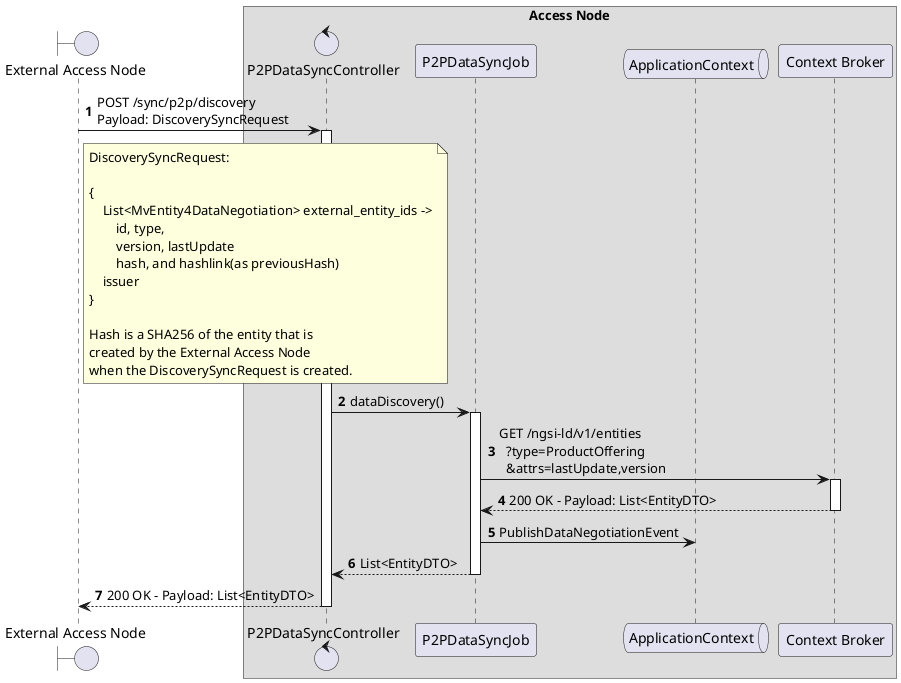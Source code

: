 @startuml
'https://plantuml.com/sequence-diagram

'---------- Config ----------------

autonumber

'---------- Header ----------------

boundary "External Access Node" as ean

box "Access Node"

  control "P2PDataSyncController" as p2pController
  participant "P2PDataSyncJob" as p2p_data_sync_job
  queue "ApplicationContext" as ac
  participant "Context Broker" as cb

end box

'---------- Diagram ----------------

ean -> p2pController++: POST /sync/p2p/discovery \nPayload: DiscoverySyncRequest

note right of ean
    DiscoverySyncRequest:

    {
        List<MvEntity4DataNegotiation> external_entity_ids ->
            id, type,
            version, lastUpdate
            hash, and hashlink(as previousHash)
        issuer
    }

    Hash is a SHA256 of the entity that is
    created by the External Access Node
    when the DiscoverySyncRequest is created.
end note

    p2pController -> p2p_data_sync_job++: dataDiscovery()
        p2p_data_sync_job -> cb++: GET /ngsi-ld/v1/entities\n  ?type=ProductOffering\n  &attrs=lastUpdate,version
        return 200 OK - Payload: List<EntityDTO>
        p2p_data_sync_job -> ac: PublishDataNegotiationEvent
    return List<EntityDTO>
return 200 OK - Payload: List<EntityDTO>

@enduml